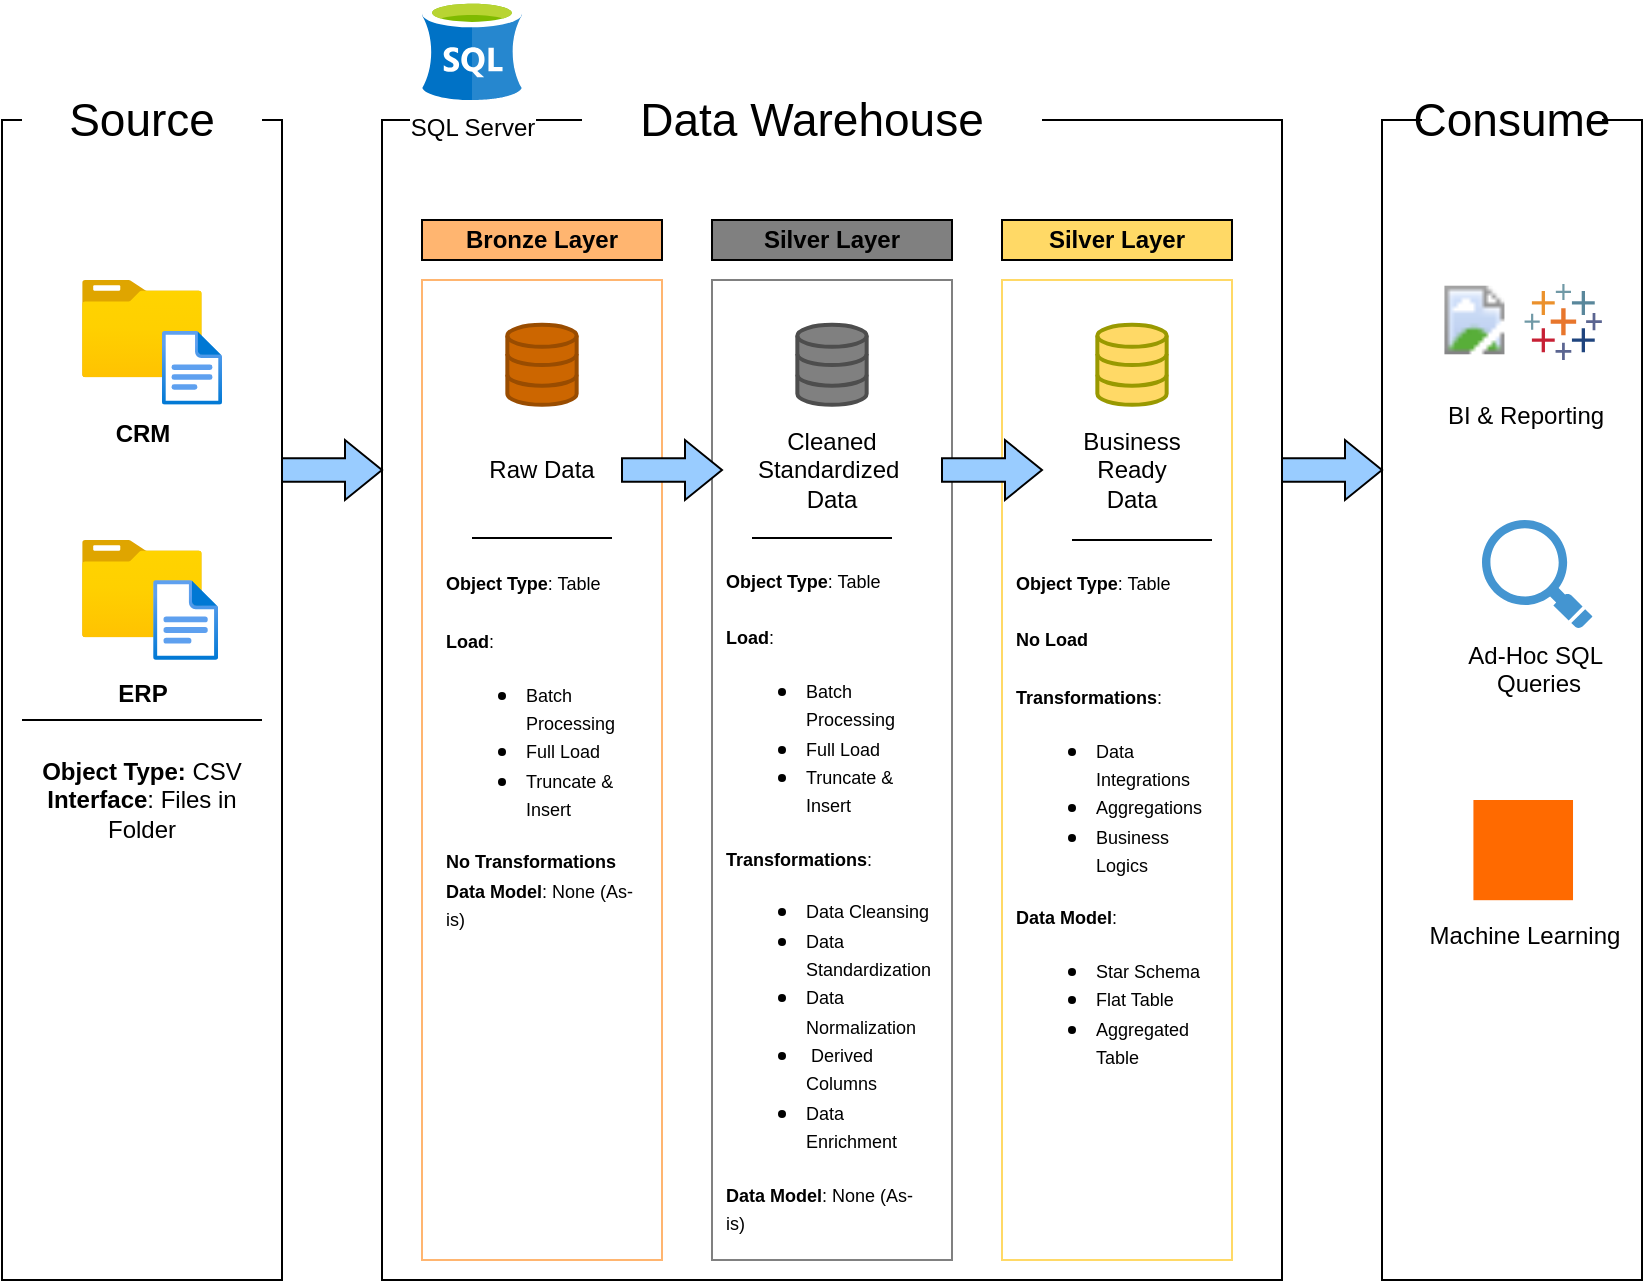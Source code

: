 <mxfile version="27.0.5">
  <diagram name="Page-1" id="1eBJDCAseDbYibXAmx8T">
    <mxGraphModel dx="1389" dy="835" grid="1" gridSize="10" guides="1" tooltips="1" connect="1" arrows="1" fold="1" page="1" pageScale="1" pageWidth="850" pageHeight="1100" math="0" shadow="0">
      <root>
        <mxCell id="0" />
        <mxCell id="1" parent="0" />
        <mxCell id="x6HBWGZqbggS8Ydn5rsP-5" value="" style="rounded=0;whiteSpace=wrap;html=1;fillStyle=auto;" parent="1" vertex="1">
          <mxGeometry x="20" y="80" width="140" height="580" as="geometry" />
        </mxCell>
        <mxCell id="x6HBWGZqbggS8Ydn5rsP-6" value="&lt;font style=&quot;font-size: 23px;&quot;&gt;Source&lt;/font&gt;" style="rounded=0;whiteSpace=wrap;html=1;strokeColor=none;fillStyle=auto;" parent="1" vertex="1">
          <mxGeometry x="30" y="50" width="120" height="60" as="geometry" />
        </mxCell>
        <mxCell id="x6HBWGZqbggS8Ydn5rsP-7" value="" style="rounded=0;whiteSpace=wrap;html=1;" parent="1" vertex="1">
          <mxGeometry x="210" y="80" width="450" height="580" as="geometry" />
        </mxCell>
        <mxCell id="x6HBWGZqbggS8Ydn5rsP-9" value="&lt;font style=&quot;font-size: 23px;&quot;&gt;Data Warehouse&lt;/font&gt;" style="rounded=0;whiteSpace=wrap;html=1;strokeColor=none;fillStyle=auto;" parent="1" vertex="1">
          <mxGeometry x="310" y="50" width="230" height="60" as="geometry" />
        </mxCell>
        <mxCell id="x6HBWGZqbggS8Ydn5rsP-11" value="" style="rounded=0;whiteSpace=wrap;html=1;" parent="1" vertex="1">
          <mxGeometry x="710" y="80" width="130" height="580" as="geometry" />
        </mxCell>
        <mxCell id="x6HBWGZqbggS8Ydn5rsP-12" value="&lt;font style=&quot;font-size: 23px;&quot;&gt;Consume&lt;/font&gt;" style="rounded=0;whiteSpace=wrap;html=1;strokeColor=none;fillStyle=auto;" parent="1" vertex="1">
          <mxGeometry x="730" y="50" width="90" height="60" as="geometry" />
        </mxCell>
        <mxCell id="x6HBWGZqbggS8Ydn5rsP-13" value="&lt;b&gt;Bronze Layer&lt;/b&gt;" style="rounded=0;whiteSpace=wrap;html=1;fillColor=#FFB570;" parent="1" vertex="1">
          <mxGeometry x="230" y="130" width="120" height="20" as="geometry" />
        </mxCell>
        <mxCell id="x6HBWGZqbggS8Ydn5rsP-14" value="" style="rounded=0;whiteSpace=wrap;html=1;fillColor=none;fillStyle=solid;strokeColor=#FFB570;" parent="1" vertex="1">
          <mxGeometry x="230" y="160" width="120" height="490" as="geometry" />
        </mxCell>
        <mxCell id="x6HBWGZqbggS8Ydn5rsP-15" value="&lt;b&gt;Silver Layer&lt;/b&gt;" style="rounded=0;whiteSpace=wrap;html=1;fillColor=#808080;" parent="1" vertex="1">
          <mxGeometry x="375" y="130" width="120" height="20" as="geometry" />
        </mxCell>
        <mxCell id="x6HBWGZqbggS8Ydn5rsP-16" value="&lt;span style=&quot;color: rgba(0, 0, 0, 0); font-family: monospace; font-size: 0px; text-align: start; text-wrap-mode: nowrap;&quot;&gt;%3CmxGraphModel%3E%3Croot%3E%3CmxCell%20id%3D%220%22%2F%3E%3CmxCell%20id%3D%221%22%20parent%3D%220%22%2F%3E%3CmxCell%20id%3D%222%22%20value%3D%22%22%20style%3D%22html%3D1%3BverticalLabelPosition%3Dbottom%3Balign%3Dcenter%3BlabelBackgroundColor%3D%23ffffff%3BverticalAlign%3Dtop%3BstrokeWidth%3D2%3BstrokeColor%3D%230080F0%3Bshadow%3D0%3Bdashed%3D0%3Bshape%3Dmxgraph.ios7.icons.data%3B%22%20vertex%3D%221%22%20parent%3D%221%22%3E%3CmxGeometry%20x%3D%22272.67%22%20y%3D%22240%22%20width%3D%2234.66%22%20height%3D%2240%22%20as%3D%22geometry%22%2F%3E%3C%2FmxCell%3E%3C%2Froot%3E%3C%2FmxGraphModel%3E&lt;/span&gt;" style="rounded=0;whiteSpace=wrap;html=1;fillColor=default;strokeColor=#808080;" parent="1" vertex="1">
          <mxGeometry x="375" y="160" width="120" height="490" as="geometry" />
        </mxCell>
        <mxCell id="x6HBWGZqbggS8Ydn5rsP-17" value="&lt;b&gt;Silver Layer&lt;/b&gt;" style="rounded=0;whiteSpace=wrap;html=1;fillColor=#FFD966;" parent="1" vertex="1">
          <mxGeometry x="520" y="130" width="115" height="20" as="geometry" />
        </mxCell>
        <mxCell id="x6HBWGZqbggS8Ydn5rsP-18" value="" style="rounded=0;whiteSpace=wrap;html=1;fillColor=none;strokeColor=#FFD966;" parent="1" vertex="1">
          <mxGeometry x="520" y="160" width="115" height="490" as="geometry" />
        </mxCell>
        <mxCell id="x6HBWGZqbggS8Ydn5rsP-25" value="" style="group" parent="1" vertex="1" connectable="0">
          <mxGeometry x="60" y="160" width="70" height="62.4" as="geometry" />
        </mxCell>
        <mxCell id="x6HBWGZqbggS8Ydn5rsP-19" value="&lt;div&gt;&lt;b&gt;&lt;br&gt;&lt;/b&gt;&lt;/div&gt;&lt;b&gt;CRM&lt;/b&gt;" style="image;aspect=fixed;html=1;points=[];align=center;fontSize=12;image=img/lib/azure2/general/Folder_Blank.svg;" parent="x6HBWGZqbggS8Ydn5rsP-25" vertex="1">
          <mxGeometry width="59.93" height="48.64" as="geometry" />
        </mxCell>
        <mxCell id="x6HBWGZqbggS8Ydn5rsP-20" value="" style="image;aspect=fixed;html=1;points=[];align=center;fontSize=12;image=img/lib/azure2/general/File.svg;" parent="x6HBWGZqbggS8Ydn5rsP-25" vertex="1">
          <mxGeometry x="40" y="25.44" width="30" height="36.96" as="geometry" />
        </mxCell>
        <mxCell id="x6HBWGZqbggS8Ydn5rsP-26" value="" style="group" parent="1" vertex="1" connectable="0">
          <mxGeometry x="60" y="290" width="68.05" height="60" as="geometry" />
        </mxCell>
        <mxCell id="x6HBWGZqbggS8Ydn5rsP-27" value="&lt;div&gt;&lt;b&gt;&lt;br&gt;&lt;/b&gt;&lt;/div&gt;&lt;div&gt;&lt;b&gt;ERP&lt;/b&gt;&lt;/div&gt;" style="image;aspect=fixed;html=1;points=[];align=center;fontSize=12;image=img/lib/azure2/general/Folder_Blank.svg;" parent="x6HBWGZqbggS8Ydn5rsP-26" vertex="1">
          <mxGeometry width="59.93" height="48.64" as="geometry" />
        </mxCell>
        <mxCell id="x6HBWGZqbggS8Ydn5rsP-28" value="" style="image;aspect=fixed;html=1;points=[];align=center;fontSize=12;image=img/lib/azure2/general/File.svg;" parent="x6HBWGZqbggS8Ydn5rsP-26" vertex="1">
          <mxGeometry x="35.58" y="20" width="32.47" height="40" as="geometry" />
        </mxCell>
        <mxCell id="x6HBWGZqbggS8Ydn5rsP-31" value="&lt;b&gt;Object Type: &lt;/b&gt;CSV&lt;div&gt;&lt;b&gt;Interface&lt;/b&gt;: Files in Folder&lt;/div&gt;" style="rounded=0;whiteSpace=wrap;html=1;strokeColor=none;" parent="1" vertex="1">
          <mxGeometry x="30" y="390" width="120" height="60" as="geometry" />
        </mxCell>
        <mxCell id="x6HBWGZqbggS8Ydn5rsP-33" value="" style="endArrow=none;html=1;rounded=0;" parent="1" edge="1">
          <mxGeometry width="50" height="50" relative="1" as="geometry">
            <mxPoint x="30" y="380" as="sourcePoint" />
            <mxPoint x="150" y="380" as="targetPoint" />
          </mxGeometry>
        </mxCell>
        <mxCell id="x6HBWGZqbggS8Ydn5rsP-34" value="" style="html=1;verticalLabelPosition=bottom;align=center;labelBackgroundColor=#ffffff;verticalAlign=top;strokeWidth=2;strokeColor=#994C00;shadow=0;dashed=0;shape=mxgraph.ios7.icons.data;fillColor=#CC6600;" parent="1" vertex="1">
          <mxGeometry x="272.67" y="182.4" width="34.66" height="40" as="geometry" />
        </mxCell>
        <mxCell id="x6HBWGZqbggS8Ydn5rsP-35" value="" style="html=1;verticalLabelPosition=bottom;align=center;labelBackgroundColor=#ffffff;verticalAlign=top;strokeWidth=2;strokeColor=#4D4D4D;shadow=0;dashed=0;shape=mxgraph.ios7.icons.data;fillColor=#808080;" parent="1" vertex="1">
          <mxGeometry x="417.67" y="182.4" width="34.66" height="40" as="geometry" />
        </mxCell>
        <mxCell id="x6HBWGZqbggS8Ydn5rsP-36" value="" style="html=1;verticalLabelPosition=bottom;align=center;labelBackgroundColor=#ffffff;verticalAlign=top;strokeWidth=2;strokeColor=#999900;shadow=0;dashed=0;shape=mxgraph.ios7.icons.data;fillColor=#FFD966;" parent="1" vertex="1">
          <mxGeometry x="567.67" y="182.4" width="34.66" height="40" as="geometry" />
        </mxCell>
        <mxCell id="x6HBWGZqbggS8Ydn5rsP-39" value="" style="shape=singleArrow;whiteSpace=wrap;html=1;fillColor=#99CCFF;arrowWidth=0.391;arrowSize=0.37;" parent="1" vertex="1">
          <mxGeometry x="330" y="240" width="50" height="30" as="geometry" />
        </mxCell>
        <mxCell id="x6HBWGZqbggS8Ydn5rsP-42" value="Raw Data" style="text;html=1;align=center;verticalAlign=middle;whiteSpace=wrap;rounded=0;" parent="1" vertex="1">
          <mxGeometry x="260" y="240" width="60" height="30" as="geometry" />
        </mxCell>
        <mxCell id="x6HBWGZqbggS8Ydn5rsP-43" value="Cleaned Standardized&amp;nbsp;&lt;div&gt;Data&lt;/div&gt;" style="text;html=1;align=center;verticalAlign=middle;whiteSpace=wrap;rounded=0;" parent="1" vertex="1">
          <mxGeometry x="405" y="240" width="60" height="30" as="geometry" />
        </mxCell>
        <mxCell id="x6HBWGZqbggS8Ydn5rsP-44" value="Business Ready Data" style="text;html=1;align=center;verticalAlign=middle;whiteSpace=wrap;rounded=0;" parent="1" vertex="1">
          <mxGeometry x="555" y="240" width="60" height="30" as="geometry" />
        </mxCell>
        <mxCell id="x6HBWGZqbggS8Ydn5rsP-45" value="" style="endArrow=none;html=1;rounded=0;" parent="1" edge="1">
          <mxGeometry width="50" height="50" relative="1" as="geometry">
            <mxPoint x="255" y="289" as="sourcePoint" />
            <mxPoint x="325" y="289" as="targetPoint" />
          </mxGeometry>
        </mxCell>
        <mxCell id="x6HBWGZqbggS8Ydn5rsP-46" value="" style="endArrow=none;html=1;rounded=0;" parent="1" edge="1">
          <mxGeometry width="50" height="50" relative="1" as="geometry">
            <mxPoint x="395" y="289" as="sourcePoint" />
            <mxPoint x="465" y="289" as="targetPoint" />
          </mxGeometry>
        </mxCell>
        <mxCell id="x6HBWGZqbggS8Ydn5rsP-47" value="" style="endArrow=none;html=1;rounded=0;" parent="1" edge="1">
          <mxGeometry width="50" height="50" relative="1" as="geometry">
            <mxPoint x="555" y="290" as="sourcePoint" />
            <mxPoint x="625" y="290" as="targetPoint" />
          </mxGeometry>
        </mxCell>
        <mxCell id="x6HBWGZqbggS8Ydn5rsP-48" value="&lt;font style=&quot;font-size: 9px;&quot;&gt;&lt;b style=&quot;&quot;&gt;Object Type&lt;/b&gt;: Table&lt;/font&gt;&lt;div&gt;&lt;font style=&quot;font-size: 9px;&quot;&gt;&lt;br&gt;&lt;/font&gt;&lt;/div&gt;&lt;div&gt;&lt;font style=&quot;font-size: 9px;&quot;&gt;&lt;b&gt;Load&lt;/b&gt;:&lt;/font&gt;&lt;/div&gt;&lt;ul&gt;&lt;li&gt;&lt;span style=&quot;background-color: transparent; color: light-dark(rgb(0, 0, 0), rgb(255, 255, 255));&quot;&gt;&lt;font style=&quot;font-size: 9px;&quot;&gt;Batch Processing&lt;/font&gt;&lt;/span&gt;&lt;/li&gt;&lt;li&gt;&lt;span style=&quot;background-color: transparent; color: light-dark(rgb(0, 0, 0), rgb(255, 255, 255));&quot;&gt;&lt;font style=&quot;font-size: 9px;&quot;&gt;Full Load&lt;/font&gt;&lt;/span&gt;&lt;/li&gt;&lt;li&gt;&lt;span style=&quot;background-color: transparent; color: light-dark(rgb(0, 0, 0), rgb(255, 255, 255));&quot;&gt;&lt;font style=&quot;font-size: 9px;&quot;&gt;Truncate &amp;amp; Insert&lt;/font&gt;&lt;/span&gt;&lt;/li&gt;&lt;/ul&gt;&lt;div&gt;&lt;font style=&quot;font-size: 9px;&quot;&gt;&lt;b&gt;No Transformations&lt;/b&gt;&lt;/font&gt;&lt;/div&gt;&lt;div&gt;&lt;font style=&quot;font-size: 9px;&quot;&gt;&lt;b style=&quot;&quot;&gt;Data Model&lt;/b&gt;: None (As-is)&lt;/font&gt;&lt;/div&gt;" style="text;html=1;align=left;verticalAlign=middle;whiteSpace=wrap;rounded=0;" parent="1" vertex="1">
          <mxGeometry x="240" y="300" width="100" height="190" as="geometry" />
        </mxCell>
        <mxCell id="x6HBWGZqbggS8Ydn5rsP-49" value="&lt;font style=&quot;font-size: 9px;&quot;&gt;&lt;b&gt;Object Type&lt;/b&gt;: Table&lt;/font&gt;&lt;div&gt;&lt;font style=&quot;font-size: 9px;&quot;&gt;&lt;br&gt;&lt;/font&gt;&lt;/div&gt;&lt;div&gt;&lt;font style=&quot;font-size: 9px;&quot;&gt;&lt;b&gt;Load&lt;/b&gt;:&lt;/font&gt;&lt;/div&gt;&lt;div&gt;&lt;ul&gt;&lt;li&gt;&lt;span style=&quot;background-color: transparent; color: light-dark(rgb(0, 0, 0), rgb(255, 255, 255));&quot;&gt;&lt;font style=&quot;font-size: 9px;&quot;&gt;Batch Processing&lt;/font&gt;&lt;/span&gt;&lt;/li&gt;&lt;li&gt;&lt;font style=&quot;font-size: 9px;&quot;&gt;Full Load&lt;/font&gt;&lt;/li&gt;&lt;li&gt;&lt;font style=&quot;font-size: 9px;&quot;&gt;Truncate &amp;amp; Insert&lt;/font&gt;&lt;/li&gt;&lt;/ul&gt;&lt;font style=&quot;font-size: 9px;&quot;&gt;&lt;b&gt;Transformations&lt;/b&gt;:&lt;/font&gt;&lt;/div&gt;&lt;div&gt;&lt;ul&gt;&lt;li&gt;&lt;font style=&quot;font-size: 9px;&quot;&gt;Data Cleansing&lt;/font&gt;&lt;/li&gt;&lt;li&gt;&lt;font style=&quot;font-size: 9px;&quot;&gt;Data Standardization&lt;/font&gt;&lt;/li&gt;&lt;li&gt;&lt;font style=&quot;font-size: 9px;&quot;&gt;Data Normalization&lt;/font&gt;&lt;/li&gt;&lt;li&gt;&lt;font style=&quot;font-size: 9px;&quot;&gt;&amp;nbsp;Derived Columns&lt;/font&gt;&lt;/li&gt;&lt;li&gt;&lt;font style=&quot;font-size: 9px;&quot;&gt;Data Enrichment&lt;/font&gt;&lt;/li&gt;&lt;/ul&gt;&lt;/div&gt;&lt;div&gt;&lt;font style=&quot;font-size: 9px;&quot;&gt;&lt;b&gt;Data Model&lt;/b&gt;: None (As-is)&lt;/font&gt;&lt;/div&gt;" style="text;html=1;align=left;verticalAlign=middle;whiteSpace=wrap;rounded=0;" parent="1" vertex="1">
          <mxGeometry x="380" y="300" width="90" height="340" as="geometry" />
        </mxCell>
        <mxCell id="x6HBWGZqbggS8Ydn5rsP-50" value="" style="shape=singleArrow;whiteSpace=wrap;html=1;fillColor=#99CCFF;arrowWidth=0.391;arrowSize=0.37;" parent="1" vertex="1">
          <mxGeometry x="490" y="240" width="50" height="30" as="geometry" />
        </mxCell>
        <mxCell id="x6HBWGZqbggS8Ydn5rsP-51" value="" style="shape=singleArrow;whiteSpace=wrap;html=1;fillColor=#99CCFF;arrowWidth=0.391;arrowSize=0.37;" parent="1" vertex="1">
          <mxGeometry x="160" y="240" width="50" height="30" as="geometry" />
        </mxCell>
        <mxCell id="x6HBWGZqbggS8Ydn5rsP-52" value="" style="shape=singleArrow;whiteSpace=wrap;html=1;fillColor=#99CCFF;arrowWidth=0.391;arrowSize=0.37;" parent="1" vertex="1">
          <mxGeometry x="660" y="240" width="50" height="30" as="geometry" />
        </mxCell>
        <mxCell id="x6HBWGZqbggS8Ydn5rsP-53" value="&lt;font style=&quot;font-size: 9px;&quot;&gt;&lt;b style=&quot;&quot;&gt;Object Type&lt;/b&gt;: Table&lt;/font&gt;&lt;div&gt;&lt;font style=&quot;font-size: 9px;&quot;&gt;&lt;br&gt;&lt;/font&gt;&lt;div&gt;&lt;font style=&quot;font-size: 9px;&quot;&gt;&lt;b&gt;No Load&lt;/b&gt;&lt;/font&gt;&lt;/div&gt;&lt;div&gt;&lt;font style=&quot;font-size: 9px;&quot;&gt;&lt;b&gt;&lt;br&gt;&lt;/b&gt;&lt;/font&gt;&lt;div&gt;&lt;font style=&quot;font-size: 9px;&quot;&gt;&lt;b&gt;Transformations&lt;/b&gt;:&lt;/font&gt;&lt;/div&gt;&lt;div&gt;&lt;ul&gt;&lt;li&gt;&lt;font style=&quot;font-size: 9px;&quot;&gt;Data Integrations&lt;/font&gt;&lt;/li&gt;&lt;li&gt;&lt;font style=&quot;font-size: 9px;&quot;&gt;Aggregations&lt;/font&gt;&lt;/li&gt;&lt;li&gt;&lt;font style=&quot;font-size: 9px;&quot;&gt;Business Logics&lt;/font&gt;&lt;/li&gt;&lt;/ul&gt;&lt;/div&gt;&lt;div&gt;&lt;font style=&quot;font-size: 9px;&quot;&gt;&lt;b&gt;Data Model&lt;/b&gt;:&lt;/font&gt;&lt;/div&gt;&lt;/div&gt;&lt;/div&gt;&lt;div&gt;&lt;ul&gt;&lt;li&gt;&lt;font style=&quot;font-size: 9px;&quot;&gt;Star Schema&lt;br&gt;&lt;/font&gt;&lt;/li&gt;&lt;li&gt;&lt;font style=&quot;font-size: 9px;&quot;&gt;Flat Table&lt;/font&gt;&lt;/li&gt;&lt;li&gt;&lt;font style=&quot;font-size: 9px;&quot;&gt;Aggregated Table&lt;/font&gt;&lt;/li&gt;&lt;/ul&gt;&lt;/div&gt;" style="text;html=1;align=left;verticalAlign=middle;whiteSpace=wrap;rounded=0;" parent="1" vertex="1">
          <mxGeometry x="525" y="290" width="90" height="290" as="geometry" />
        </mxCell>
        <mxCell id="x6HBWGZqbggS8Ydn5rsP-56" value="" style="group" parent="1" vertex="1" connectable="0">
          <mxGeometry x="741.22" y="160" width="78.78" height="42" as="geometry" />
        </mxCell>
        <mxCell id="x6HBWGZqbggS8Ydn5rsP-54" value="&lt;div&gt;&lt;br&gt;&lt;/div&gt;BI &amp;amp; Reporting" style="image;aspect=fixed;html=1;points=[];align=left;fontSize=12;image=img/lib/azure2/power_platform/PowerBI.svg;" parent="x6HBWGZqbggS8Ydn5rsP-56" vertex="1">
          <mxGeometry width="30" height="40" as="geometry" />
        </mxCell>
        <mxCell id="x6HBWGZqbggS8Ydn5rsP-55" value="" style="verticalLabelPosition=bottom;aspect=fixed;html=1;shape=mxgraph.salesforce.analytics;" parent="x6HBWGZqbggS8Ydn5rsP-56" vertex="1">
          <mxGeometry x="40" y="2" width="38.78" height="38" as="geometry" />
        </mxCell>
        <mxCell id="x6HBWGZqbggS8Ydn5rsP-58" value="&lt;span style=&quot;background-color: light-dark(#ffffff, var(--ge-dark-color, #121212));&quot;&gt;Ad-Hoc SQL&amp;nbsp;&lt;/span&gt;&lt;div&gt;&lt;span style=&quot;background-color: light-dark(#ffffff, var(--ge-dark-color, #121212));&quot;&gt;Queries&lt;/span&gt;&lt;/div&gt;" style="shadow=0;dashed=0;html=1;strokeColor=none;fillColor=#4495D1;labelPosition=center;verticalLabelPosition=bottom;verticalAlign=top;align=center;outlineConnect=0;shape=mxgraph.veeam.magnifying_glass;pointerEvents=1;" parent="1" vertex="1">
          <mxGeometry x="760" y="280" width="55.2" height="54.4" as="geometry" />
        </mxCell>
        <mxCell id="b6YPXpvVa40JsigQi0v--1" value="&lt;div&gt;&lt;br&gt;&lt;/div&gt;&lt;div&gt;&lt;br&gt;&lt;/div&gt;&lt;div&gt;&lt;br&gt;&lt;/div&gt;&lt;div&gt;&lt;br&gt;&lt;/div&gt;&lt;div&gt;&lt;br&gt;&lt;/div&gt;&lt;div&gt;&lt;br&gt;&lt;/div&gt;&lt;div&gt;Machine Learning&lt;/div&gt;" style="points=[];aspect=fixed;html=1;align=center;shadow=0;dashed=0;fillColor=#FF6A00;strokeColor=none;shape=mxgraph.alibaba_cloud.machine_learning;" vertex="1" parent="1">
          <mxGeometry x="755.71" y="420" width="49.8" height="50.1" as="geometry" />
        </mxCell>
        <mxCell id="b6YPXpvVa40JsigQi0v--2" value="SQL Server" style="image;sketch=0;aspect=fixed;html=1;points=[];align=center;fontSize=12;image=img/lib/mscae/dep/SQL_Server_Stretch_DB.svg;" vertex="1" parent="1">
          <mxGeometry x="230" y="20" width="50" height="50" as="geometry" />
        </mxCell>
      </root>
    </mxGraphModel>
  </diagram>
</mxfile>
